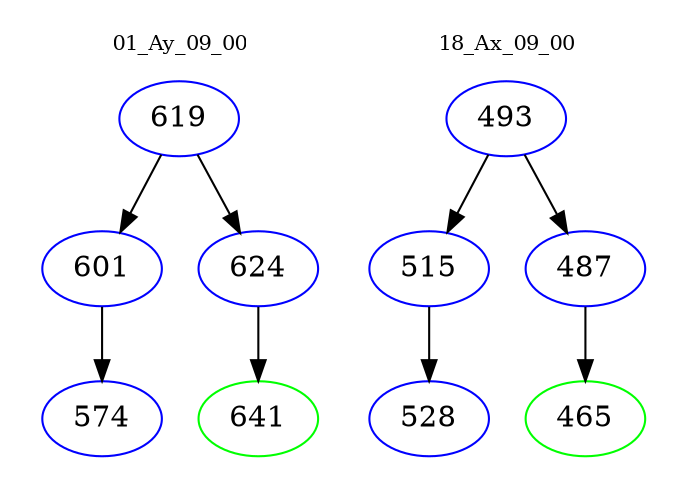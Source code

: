 digraph{
subgraph cluster_0 {
color = white
label = "01_Ay_09_00";
fontsize=10;
T0_619 [label="619", color="blue"]
T0_619 -> T0_601 [color="black"]
T0_601 [label="601", color="blue"]
T0_601 -> T0_574 [color="black"]
T0_574 [label="574", color="blue"]
T0_619 -> T0_624 [color="black"]
T0_624 [label="624", color="blue"]
T0_624 -> T0_641 [color="black"]
T0_641 [label="641", color="green"]
}
subgraph cluster_1 {
color = white
label = "18_Ax_09_00";
fontsize=10;
T1_493 [label="493", color="blue"]
T1_493 -> T1_515 [color="black"]
T1_515 [label="515", color="blue"]
T1_515 -> T1_528 [color="black"]
T1_528 [label="528", color="blue"]
T1_493 -> T1_487 [color="black"]
T1_487 [label="487", color="blue"]
T1_487 -> T1_465 [color="black"]
T1_465 [label="465", color="green"]
}
}
